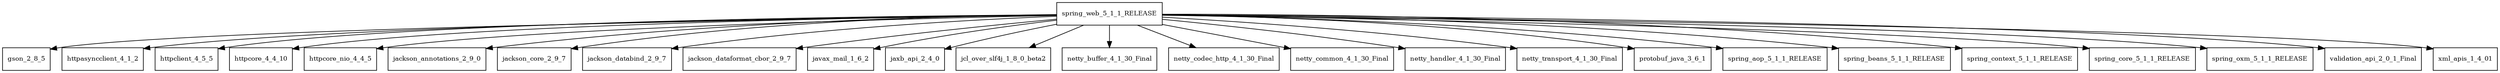 digraph spring_web_5_1_1_RELEASE_dependencies {
  node [shape = box, fontsize=10.0];
  spring_web_5_1_1_RELEASE -> gson_2_8_5;
  spring_web_5_1_1_RELEASE -> httpasyncclient_4_1_2;
  spring_web_5_1_1_RELEASE -> httpclient_4_5_5;
  spring_web_5_1_1_RELEASE -> httpcore_4_4_10;
  spring_web_5_1_1_RELEASE -> httpcore_nio_4_4_5;
  spring_web_5_1_1_RELEASE -> jackson_annotations_2_9_0;
  spring_web_5_1_1_RELEASE -> jackson_core_2_9_7;
  spring_web_5_1_1_RELEASE -> jackson_databind_2_9_7;
  spring_web_5_1_1_RELEASE -> jackson_dataformat_cbor_2_9_7;
  spring_web_5_1_1_RELEASE -> javax_mail_1_6_2;
  spring_web_5_1_1_RELEASE -> jaxb_api_2_4_0;
  spring_web_5_1_1_RELEASE -> jcl_over_slf4j_1_8_0_beta2;
  spring_web_5_1_1_RELEASE -> netty_buffer_4_1_30_Final;
  spring_web_5_1_1_RELEASE -> netty_codec_http_4_1_30_Final;
  spring_web_5_1_1_RELEASE -> netty_common_4_1_30_Final;
  spring_web_5_1_1_RELEASE -> netty_handler_4_1_30_Final;
  spring_web_5_1_1_RELEASE -> netty_transport_4_1_30_Final;
  spring_web_5_1_1_RELEASE -> protobuf_java_3_6_1;
  spring_web_5_1_1_RELEASE -> spring_aop_5_1_1_RELEASE;
  spring_web_5_1_1_RELEASE -> spring_beans_5_1_1_RELEASE;
  spring_web_5_1_1_RELEASE -> spring_context_5_1_1_RELEASE;
  spring_web_5_1_1_RELEASE -> spring_core_5_1_1_RELEASE;
  spring_web_5_1_1_RELEASE -> spring_oxm_5_1_1_RELEASE;
  spring_web_5_1_1_RELEASE -> validation_api_2_0_1_Final;
  spring_web_5_1_1_RELEASE -> xml_apis_1_4_01;
}
